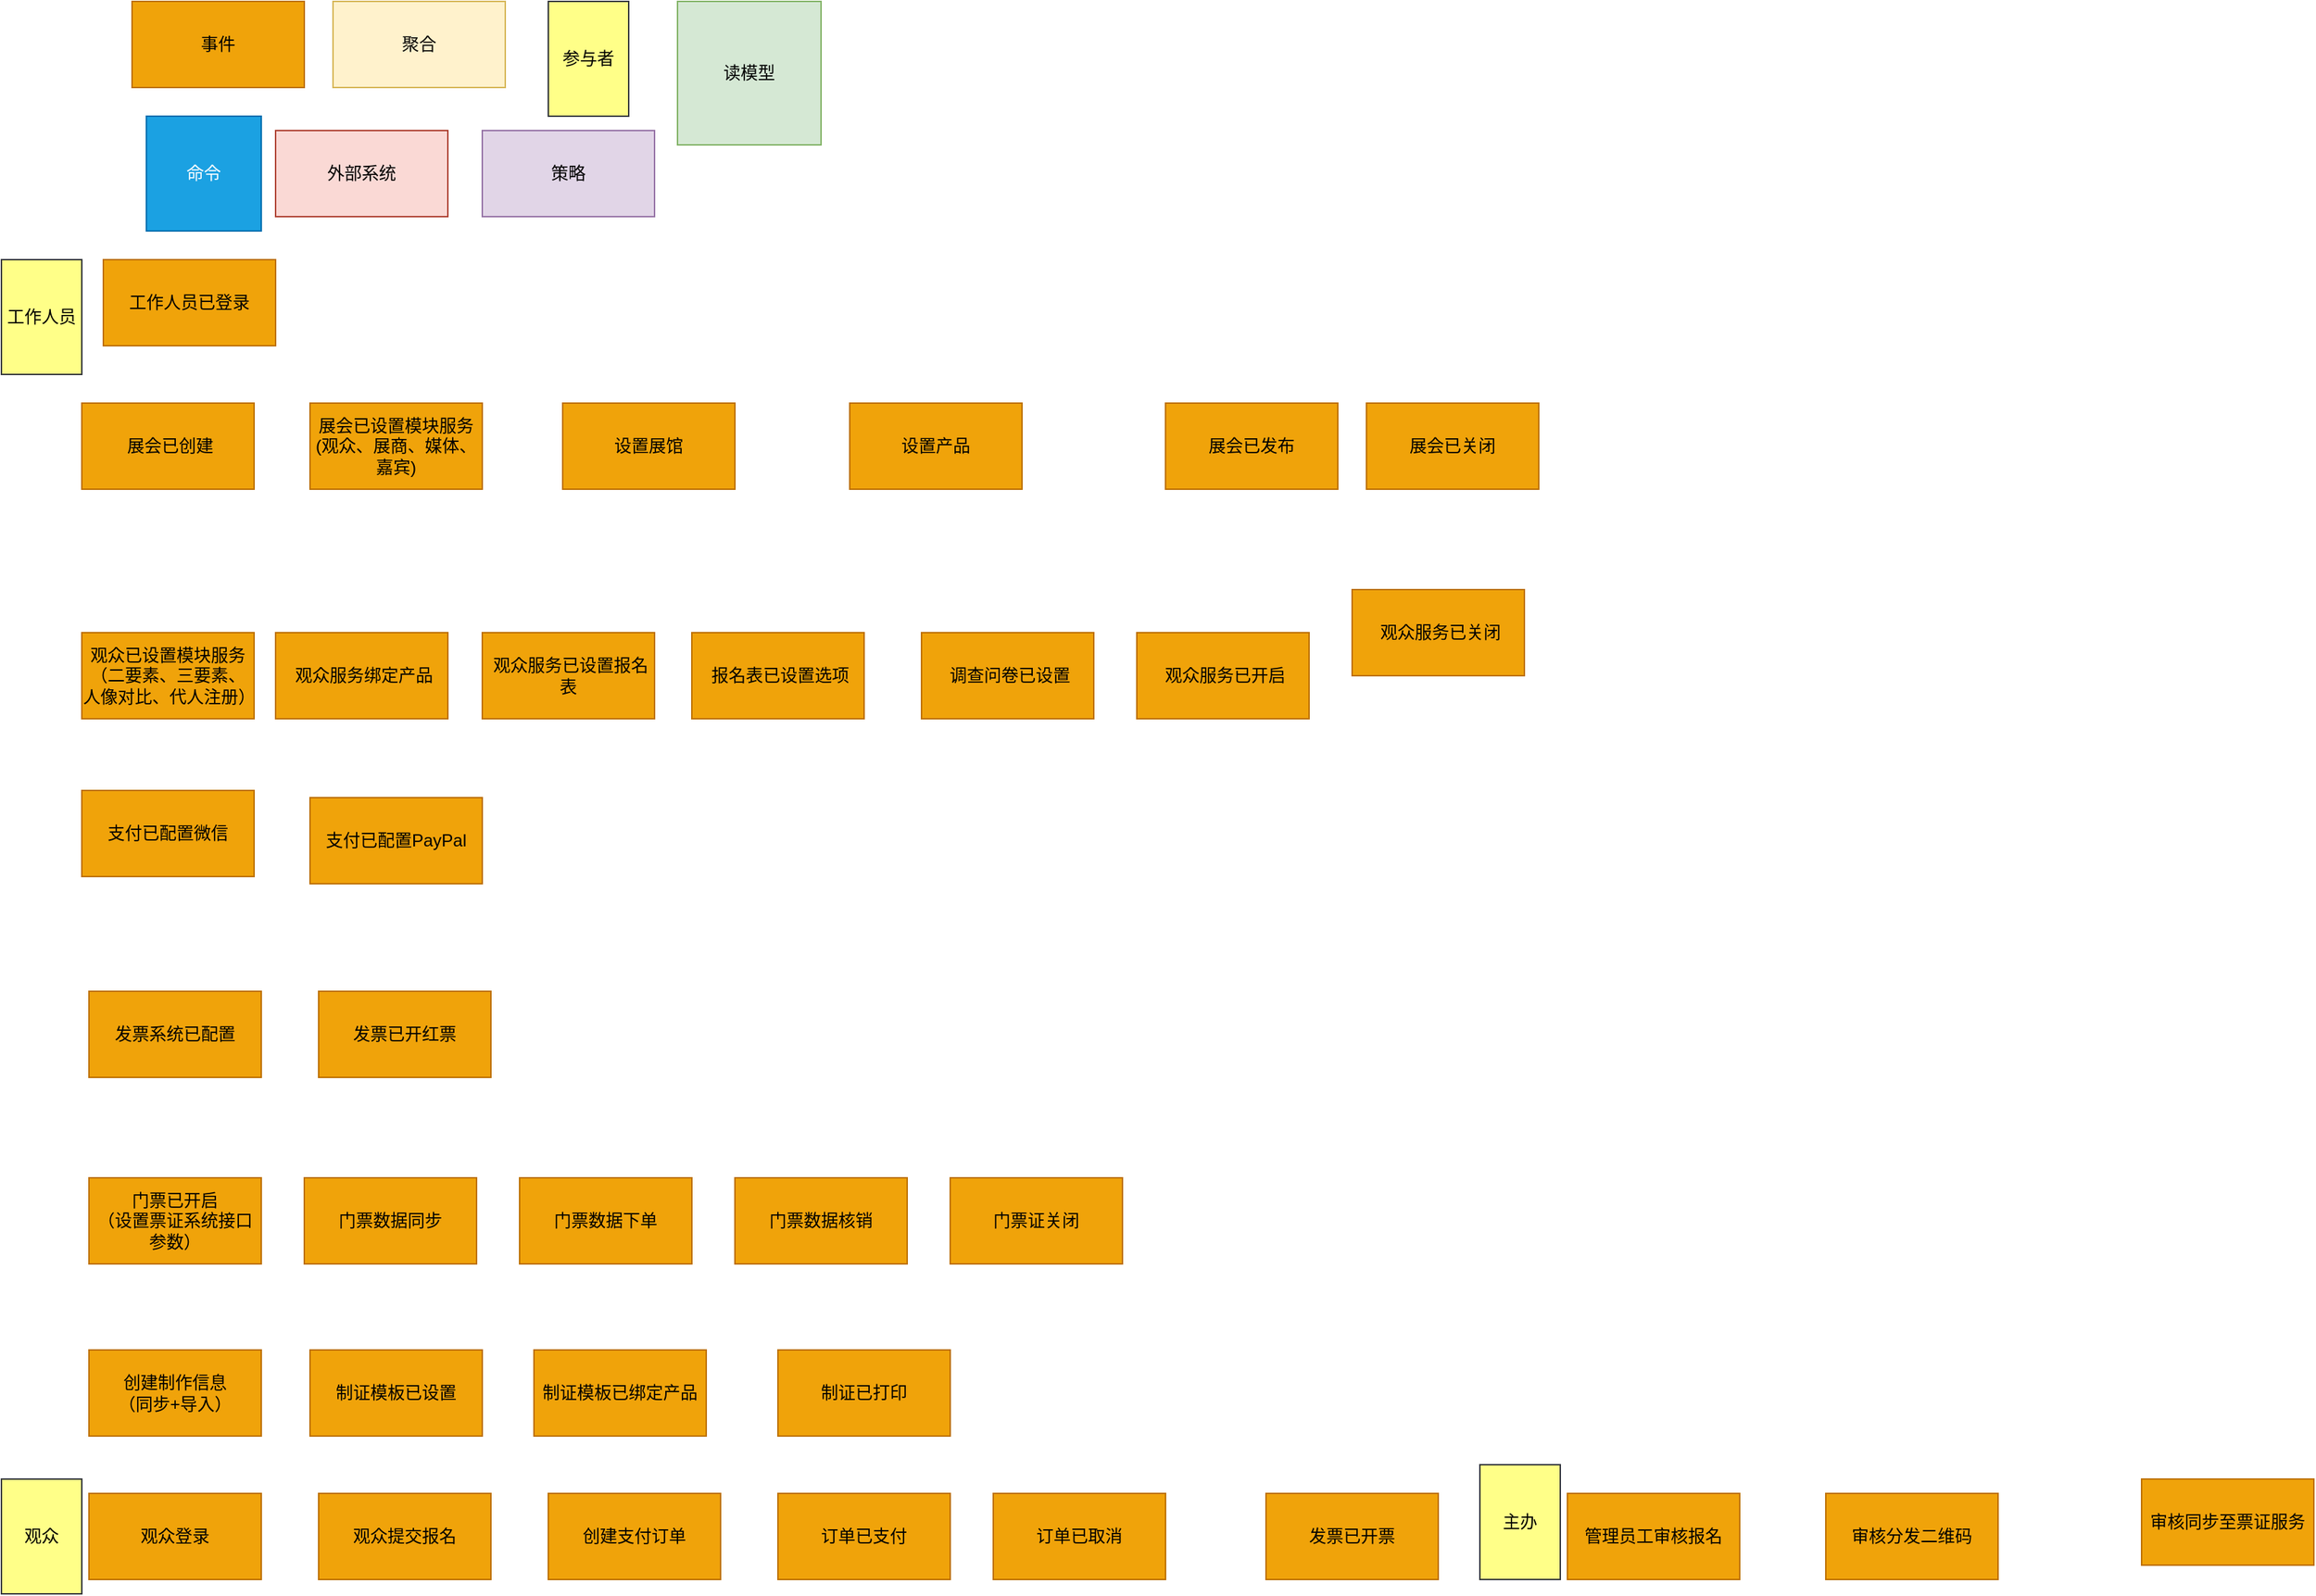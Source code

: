 <mxfile version="25.0.3" pages="3">
  <diagram name="事件" id="Tm8wjcbFjeaA6EBHHuMP">
    <mxGraphModel dx="903" dy="615" grid="1" gridSize="10" guides="1" tooltips="1" connect="1" arrows="1" fold="1" page="1" pageScale="1" pageWidth="827" pageHeight="1169" math="0" shadow="0">
      <root>
        <mxCell id="0" />
        <mxCell id="1" parent="0" />
        <mxCell id="0bBEa5JM60ahN9PU3Rlk-1" value="" style="group;movable=0;resizable=0;rotatable=0;deletable=0;editable=0;locked=1;connectable=0;" parent="1" vertex="1" connectable="0">
          <mxGeometry x="110" y="30" width="480" height="160" as="geometry" />
        </mxCell>
        <mxCell id="0bBEa5JM60ahN9PU3Rlk-2" value="事件" style="rounded=0;whiteSpace=wrap;html=1;fillColor=#f0a30a;strokeColor=#BD7000;fontColor=#000000;" parent="0bBEa5JM60ahN9PU3Rlk-1" vertex="1">
          <mxGeometry width="120" height="60" as="geometry" />
        </mxCell>
        <mxCell id="0bBEa5JM60ahN9PU3Rlk-3" value="聚合" style="rounded=0;whiteSpace=wrap;html=1;fillColor=#fff2cc;strokeColor=#d6b656;" parent="0bBEa5JM60ahN9PU3Rlk-1" vertex="1">
          <mxGeometry x="140" width="120" height="60" as="geometry" />
        </mxCell>
        <mxCell id="0bBEa5JM60ahN9PU3Rlk-4" value="命令" style="rounded=0;whiteSpace=wrap;html=1;fillColor=#1ba1e2;strokeColor=#006EAF;fontColor=#ffffff;" parent="0bBEa5JM60ahN9PU3Rlk-1" vertex="1">
          <mxGeometry x="10" y="80" width="80" height="80" as="geometry" />
        </mxCell>
        <mxCell id="0bBEa5JM60ahN9PU3Rlk-5" value="外部系统" style="rounded=0;whiteSpace=wrap;html=1;fillColor=#fad9d5;strokeColor=#ae4132;" parent="0bBEa5JM60ahN9PU3Rlk-1" vertex="1">
          <mxGeometry x="100" y="90" width="120" height="60" as="geometry" />
        </mxCell>
        <mxCell id="0bBEa5JM60ahN9PU3Rlk-6" value="参与者" style="rounded=0;whiteSpace=wrap;html=1;fillColor=#ffff88;strokeColor=#36393d;" parent="0bBEa5JM60ahN9PU3Rlk-1" vertex="1">
          <mxGeometry x="290" width="56" height="80" as="geometry" />
        </mxCell>
        <mxCell id="0bBEa5JM60ahN9PU3Rlk-7" value="策略" style="rounded=0;whiteSpace=wrap;html=1;fillColor=#e1d5e7;strokeColor=#9673a6;" parent="0bBEa5JM60ahN9PU3Rlk-1" vertex="1">
          <mxGeometry x="244" y="90" width="120" height="60" as="geometry" />
        </mxCell>
        <mxCell id="0bBEa5JM60ahN9PU3Rlk-8" value="读模型" style="rounded=0;whiteSpace=wrap;html=1;fillColor=#d5e8d4;strokeColor=#82b366;" parent="0bBEa5JM60ahN9PU3Rlk-1" vertex="1">
          <mxGeometry x="380" width="100" height="100" as="geometry" />
        </mxCell>
        <mxCell id="0bBEa5JM60ahN9PU3Rlk-9" value="&amp;nbsp;展会已创建" style="rounded=0;whiteSpace=wrap;html=1;fillColor=#f0a30a;strokeColor=#BD7000;fontColor=#000000;" parent="1" vertex="1">
          <mxGeometry x="75" y="310" width="120" height="60" as="geometry" />
        </mxCell>
        <mxCell id="0bBEa5JM60ahN9PU3Rlk-10" value="展会已设置模块服务&lt;div&gt;(观众、展商、媒体、嘉宾)&lt;/div&gt;" style="rounded=0;whiteSpace=wrap;html=1;fillColor=#f0a30a;strokeColor=#BD7000;fontColor=#000000;" parent="1" vertex="1">
          <mxGeometry x="234" y="310" width="120" height="60" as="geometry" />
        </mxCell>
        <mxCell id="0bBEa5JM60ahN9PU3Rlk-11" value="展会已发布" style="rounded=0;whiteSpace=wrap;html=1;fillColor=#f0a30a;strokeColor=#BD7000;fontColor=#000000;" parent="1" vertex="1">
          <mxGeometry x="830" y="310" width="120" height="60" as="geometry" />
        </mxCell>
        <mxCell id="0bBEa5JM60ahN9PU3Rlk-12" value="展会已关闭" style="rounded=0;whiteSpace=wrap;html=1;fillColor=#f0a30a;strokeColor=#BD7000;fontColor=#000000;" parent="1" vertex="1">
          <mxGeometry x="970" y="310" width="120" height="60" as="geometry" />
        </mxCell>
        <mxCell id="0bBEa5JM60ahN9PU3Rlk-13" value="&amp;nbsp;观众服务绑定产品" style="rounded=0;whiteSpace=wrap;html=1;fillColor=#f0a30a;strokeColor=#BD7000;fontColor=#000000;" parent="1" vertex="1">
          <mxGeometry x="210" y="470" width="120" height="60" as="geometry" />
        </mxCell>
        <mxCell id="0bBEa5JM60ahN9PU3Rlk-14" value="&amp;nbsp;观众服务已开启" style="rounded=0;whiteSpace=wrap;html=1;fillColor=#f0a30a;strokeColor=#BD7000;fontColor=#000000;" parent="1" vertex="1">
          <mxGeometry x="810" y="470" width="120" height="60" as="geometry" />
        </mxCell>
        <mxCell id="0bBEa5JM60ahN9PU3Rlk-16" value="&amp;nbsp;观众服务已设置报名表" style="rounded=0;whiteSpace=wrap;html=1;fillColor=#f0a30a;strokeColor=#BD7000;fontColor=#000000;" parent="1" vertex="1">
          <mxGeometry x="354" y="470" width="120" height="60" as="geometry" />
        </mxCell>
        <mxCell id="0bBEa5JM60ahN9PU3Rlk-17" value="&amp;nbsp;报名表已设置选项" style="rounded=0;whiteSpace=wrap;html=1;fillColor=#f0a30a;strokeColor=#BD7000;fontColor=#000000;" parent="1" vertex="1">
          <mxGeometry x="500" y="470" width="120" height="60" as="geometry" />
        </mxCell>
        <mxCell id="0bBEa5JM60ahN9PU3Rlk-18" value="观众提交报名" style="rounded=0;whiteSpace=wrap;html=1;fillColor=#f0a30a;strokeColor=#BD7000;fontColor=#000000;" parent="1" vertex="1">
          <mxGeometry x="240" y="1070" width="120" height="60" as="geometry" />
        </mxCell>
        <mxCell id="0bBEa5JM60ahN9PU3Rlk-19" value="管理员工审核报名" style="rounded=0;whiteSpace=wrap;html=1;fillColor=#f0a30a;strokeColor=#BD7000;fontColor=#000000;" parent="1" vertex="1">
          <mxGeometry x="1110" y="1070" width="120" height="60" as="geometry" />
        </mxCell>
        <mxCell id="0bBEa5JM60ahN9PU3Rlk-20" value="审核分发二维码" style="rounded=0;whiteSpace=wrap;html=1;fillColor=#f0a30a;strokeColor=#BD7000;fontColor=#000000;" parent="1" vertex="1">
          <mxGeometry x="1290" y="1070" width="120" height="60" as="geometry" />
        </mxCell>
        <mxCell id="0bBEa5JM60ahN9PU3Rlk-21" value="审核同步至票证服务" style="rounded=0;whiteSpace=wrap;html=1;fillColor=#f0a30a;strokeColor=#BD7000;fontColor=#000000;" parent="1" vertex="1">
          <mxGeometry x="1510" y="1060" width="120" height="60" as="geometry" />
        </mxCell>
        <mxCell id="0bBEa5JM60ahN9PU3Rlk-22" value="创建支付订单" style="rounded=0;whiteSpace=wrap;html=1;fillColor=#f0a30a;strokeColor=#BD7000;fontColor=#000000;" parent="1" vertex="1">
          <mxGeometry x="400" y="1070" width="120" height="60" as="geometry" />
        </mxCell>
        <mxCell id="0bBEa5JM60ahN9PU3Rlk-23" value="&amp;nbsp;观众服务已关闭" style="rounded=0;whiteSpace=wrap;html=1;fillColor=#f0a30a;strokeColor=#BD7000;fontColor=#000000;" parent="1" vertex="1">
          <mxGeometry x="960" y="440" width="120" height="60" as="geometry" />
        </mxCell>
        <mxCell id="0bBEa5JM60ahN9PU3Rlk-24" value="观众已设置模块服务&lt;div&gt;（二要素、三要素、人像对比、代人注册）&lt;/div&gt;" style="rounded=0;whiteSpace=wrap;html=1;fillColor=#f0a30a;strokeColor=#BD7000;fontColor=#000000;" parent="1" vertex="1">
          <mxGeometry x="75" y="470" width="120" height="60" as="geometry" />
        </mxCell>
        <mxCell id="0bBEa5JM60ahN9PU3Rlk-25" value="门票已开启&lt;div&gt;（设置票证系统接口参数）&lt;/div&gt;" style="rounded=0;whiteSpace=wrap;html=1;fillColor=#f0a30a;strokeColor=#BD7000;fontColor=#000000;" parent="1" vertex="1">
          <mxGeometry x="80" y="850" width="120" height="60" as="geometry" />
        </mxCell>
        <mxCell id="0bBEa5JM60ahN9PU3Rlk-26" value="支付已配置微信" style="rounded=0;whiteSpace=wrap;html=1;fillColor=#f0a30a;strokeColor=#BD7000;fontColor=#000000;" parent="1" vertex="1">
          <mxGeometry x="75" y="580" width="120" height="60" as="geometry" />
        </mxCell>
        <mxCell id="0bBEa5JM60ahN9PU3Rlk-27" value="支付已配置PayPal" style="rounded=0;whiteSpace=wrap;html=1;fillColor=#f0a30a;strokeColor=#BD7000;fontColor=#000000;" parent="1" vertex="1">
          <mxGeometry x="234" y="585" width="120" height="60" as="geometry" />
        </mxCell>
        <mxCell id="0bBEa5JM60ahN9PU3Rlk-28" value="门票数据同步" style="rounded=0;whiteSpace=wrap;html=1;fillColor=#f0a30a;strokeColor=#BD7000;fontColor=#000000;" parent="1" vertex="1">
          <mxGeometry x="230" y="850" width="120" height="60" as="geometry" />
        </mxCell>
        <mxCell id="0bBEa5JM60ahN9PU3Rlk-29" value="门票数据下单" style="rounded=0;whiteSpace=wrap;html=1;fillColor=#f0a30a;strokeColor=#BD7000;fontColor=#000000;" parent="1" vertex="1">
          <mxGeometry x="380" y="850" width="120" height="60" as="geometry" />
        </mxCell>
        <mxCell id="0bBEa5JM60ahN9PU3Rlk-30" value="门票数据核销" style="rounded=0;whiteSpace=wrap;html=1;fillColor=#f0a30a;strokeColor=#BD7000;fontColor=#000000;" parent="1" vertex="1">
          <mxGeometry x="530" y="850" width="120" height="60" as="geometry" />
        </mxCell>
        <mxCell id="0bBEa5JM60ahN9PU3Rlk-31" value="门票证关闭" style="rounded=0;whiteSpace=wrap;html=1;fillColor=#f0a30a;strokeColor=#BD7000;fontColor=#000000;" parent="1" vertex="1">
          <mxGeometry x="680" y="850" width="120" height="60" as="geometry" />
        </mxCell>
        <mxCell id="0bBEa5JM60ahN9PU3Rlk-32" value="订单已支付" style="rounded=0;whiteSpace=wrap;html=1;fillColor=#f0a30a;strokeColor=#BD7000;fontColor=#000000;" parent="1" vertex="1">
          <mxGeometry x="560" y="1070" width="120" height="60" as="geometry" />
        </mxCell>
        <mxCell id="0bBEa5JM60ahN9PU3Rlk-33" value="订单已取消" style="rounded=0;whiteSpace=wrap;html=1;fillColor=#f0a30a;strokeColor=#BD7000;fontColor=#000000;" parent="1" vertex="1">
          <mxGeometry x="710" y="1070" width="120" height="60" as="geometry" />
        </mxCell>
        <mxCell id="0bBEa5JM60ahN9PU3Rlk-35" value="制证模板已设置" style="rounded=0;whiteSpace=wrap;html=1;fillColor=#f0a30a;strokeColor=#BD7000;fontColor=#000000;" parent="1" vertex="1">
          <mxGeometry x="234" y="970" width="120" height="60" as="geometry" />
        </mxCell>
        <mxCell id="0bBEa5JM60ahN9PU3Rlk-36" value="制证模板已绑定产品" style="rounded=0;whiteSpace=wrap;html=1;fillColor=#f0a30a;strokeColor=#BD7000;fontColor=#000000;" parent="1" vertex="1">
          <mxGeometry x="390" y="970" width="120" height="60" as="geometry" />
        </mxCell>
        <mxCell id="0bBEa5JM60ahN9PU3Rlk-37" value="制证已打印" style="rounded=0;whiteSpace=wrap;html=1;fillColor=#f0a30a;strokeColor=#BD7000;fontColor=#000000;" parent="1" vertex="1">
          <mxGeometry x="560" y="970" width="120" height="60" as="geometry" />
        </mxCell>
        <mxCell id="0bBEa5JM60ahN9PU3Rlk-38" value="创建制作信息&lt;div&gt;（同步+导入）&lt;/div&gt;" style="rounded=0;whiteSpace=wrap;html=1;fillColor=#f0a30a;strokeColor=#BD7000;fontColor=#000000;" parent="1" vertex="1">
          <mxGeometry x="80" y="970" width="120" height="60" as="geometry" />
        </mxCell>
        <mxCell id="0bBEa5JM60ahN9PU3Rlk-41" value="发票系统已配置" style="rounded=0;whiteSpace=wrap;html=1;fillColor=#f0a30a;strokeColor=#BD7000;fontColor=#000000;" parent="1" vertex="1">
          <mxGeometry x="80" y="720" width="120" height="60" as="geometry" />
        </mxCell>
        <mxCell id="0bBEa5JM60ahN9PU3Rlk-43" value="发票已开票" style="rounded=0;whiteSpace=wrap;html=1;fillColor=#f0a30a;strokeColor=#BD7000;fontColor=#000000;" parent="1" vertex="1">
          <mxGeometry x="900" y="1070" width="120" height="60" as="geometry" />
        </mxCell>
        <mxCell id="0bBEa5JM60ahN9PU3Rlk-44" value="发票已开红票" style="rounded=0;whiteSpace=wrap;html=1;fillColor=#f0a30a;strokeColor=#BD7000;fontColor=#000000;" parent="1" vertex="1">
          <mxGeometry x="240" y="720" width="120" height="60" as="geometry" />
        </mxCell>
        <mxCell id="0bBEa5JM60ahN9PU3Rlk-45" value="工作人员已登录" style="rounded=0;whiteSpace=wrap;html=1;fillColor=#f0a30a;strokeColor=#BD7000;fontColor=#000000;" parent="1" vertex="1">
          <mxGeometry x="90" y="210" width="120" height="60" as="geometry" />
        </mxCell>
        <mxCell id="yCPvtCTFaC7ZiINegcWP-1" value="观众登录" style="rounded=0;whiteSpace=wrap;html=1;fillColor=#f0a30a;strokeColor=#BD7000;fontColor=#000000;" parent="1" vertex="1">
          <mxGeometry x="80" y="1070" width="120" height="60" as="geometry" />
        </mxCell>
        <mxCell id="yCPvtCTFaC7ZiINegcWP-50" value="工作人员" style="rounded=0;whiteSpace=wrap;html=1;fillColor=#ffff88;strokeColor=#36393d;" parent="1" vertex="1">
          <mxGeometry x="19" y="210" width="56" height="80" as="geometry" />
        </mxCell>
        <mxCell id="yCPvtCTFaC7ZiINegcWP-51" value="观众" style="rounded=0;whiteSpace=wrap;html=1;fillColor=#ffff88;strokeColor=#36393d;" parent="1" vertex="1">
          <mxGeometry x="19" y="1060" width="56" height="80" as="geometry" />
        </mxCell>
        <mxCell id="yCPvtCTFaC7ZiINegcWP-52" value="主办" style="rounded=0;whiteSpace=wrap;html=1;fillColor=#ffff88;strokeColor=#36393d;" parent="1" vertex="1">
          <mxGeometry x="1049" y="1050" width="56" height="80" as="geometry" />
        </mxCell>
        <mxCell id="dxp3uJFzJEeHIixXzWs1-5" value="&amp;nbsp;调查问卷已设置" style="rounded=0;whiteSpace=wrap;html=1;fillColor=#f0a30a;strokeColor=#BD7000;fontColor=#000000;" vertex="1" parent="1">
          <mxGeometry x="660" y="470" width="120" height="60" as="geometry" />
        </mxCell>
        <mxCell id="bEazYFT2A6y89dhy7yNs-1" value="设置展馆" style="rounded=0;whiteSpace=wrap;html=1;fillColor=#f0a30a;strokeColor=#BD7000;fontColor=#000000;" vertex="1" parent="1">
          <mxGeometry x="410" y="310" width="120" height="60" as="geometry" />
        </mxCell>
        <mxCell id="Z7qmJMqIIkgUMqiTlNIL-1" value="设置产品" style="rounded=0;whiteSpace=wrap;html=1;fillColor=#f0a30a;strokeColor=#BD7000;fontColor=#000000;" vertex="1" parent="1">
          <mxGeometry x="610" y="310" width="120" height="60" as="geometry" />
        </mxCell>
      </root>
    </mxGraphModel>
  </diagram>
  <diagram id="mOMKRaSUTow3cfw62VtZ" name="上下文">
    <mxGraphModel dx="903" dy="615" grid="1" gridSize="10" guides="1" tooltips="1" connect="1" arrows="1" fold="1" page="1" pageScale="1" pageWidth="827" pageHeight="1169" math="0" shadow="0">
      <root>
        <mxCell id="0" />
        <mxCell id="1" parent="0" />
        <mxCell id="EqSKpXOvU9lYXuKBLG75-1" value="" style="group;movable=0;resizable=0;rotatable=0;deletable=0;editable=0;locked=1;connectable=0;" vertex="1" connectable="0" parent="1">
          <mxGeometry x="110" y="30" width="480" height="160" as="geometry" />
        </mxCell>
        <mxCell id="EqSKpXOvU9lYXuKBLG75-41" value="" style="ellipse;whiteSpace=wrap;html=1;" vertex="1" parent="1">
          <mxGeometry x="66" y="99" width="380" height="280" as="geometry" />
        </mxCell>
        <mxCell id="EqSKpXOvU9lYXuKBLG75-42" value="工作人员上下文" style="text;html=1;align=center;verticalAlign=middle;whiteSpace=wrap;rounded=0;fontStyle=1" vertex="1" parent="1">
          <mxGeometry x="211" y="128" width="90" height="30" as="geometry" />
        </mxCell>
        <mxCell id="EqSKpXOvU9lYXuKBLG75-43" value="" style="ellipse;whiteSpace=wrap;html=1;" vertex="1" parent="1">
          <mxGeometry x="486" y="60" width="380" height="340" as="geometry" />
        </mxCell>
        <mxCell id="EqSKpXOvU9lYXuKBLG75-44" value="展会上下文" style="text;html=1;align=center;verticalAlign=middle;whiteSpace=wrap;rounded=0;fontStyle=1" vertex="1" parent="1">
          <mxGeometry x="626" y="99" width="90" height="30" as="geometry" />
        </mxCell>
        <mxCell id="EqSKpXOvU9lYXuKBLG75-45" value="&amp;nbsp;展会已创建" style="rounded=0;whiteSpace=wrap;html=1;fillColor=#f0a30a;strokeColor=#BD7000;fontColor=#000000;" vertex="1" parent="1">
          <mxGeometry x="546" y="140" width="120" height="60" as="geometry" />
        </mxCell>
        <mxCell id="EqSKpXOvU9lYXuKBLG75-46" value="展会已设置模块服务&lt;div&gt;(观众、展商、媒体、嘉宾)&lt;/div&gt;" style="rounded=0;whiteSpace=wrap;html=1;fillColor=#f0a30a;strokeColor=#BD7000;fontColor=#000000;" vertex="1" parent="1">
          <mxGeometry x="686" y="140" width="120" height="60" as="geometry" />
        </mxCell>
        <mxCell id="EqSKpXOvU9lYXuKBLG75-47" value="展会已发布" style="rounded=0;whiteSpace=wrap;html=1;fillColor=#f0a30a;strokeColor=#BD7000;fontColor=#000000;" vertex="1" parent="1">
          <mxGeometry x="560" y="290" width="120" height="60" as="geometry" />
        </mxCell>
        <mxCell id="EqSKpXOvU9lYXuKBLG75-48" value="展会已关闭" style="rounded=0;whiteSpace=wrap;html=1;fillColor=#f0a30a;strokeColor=#BD7000;fontColor=#000000;" vertex="1" parent="1">
          <mxGeometry x="686" y="290" width="120" height="60" as="geometry" />
        </mxCell>
        <mxCell id="EqSKpXOvU9lYXuKBLG75-49" value="" style="ellipse;whiteSpace=wrap;html=1;" vertex="1" parent="1">
          <mxGeometry x="981" width="469" height="350" as="geometry" />
        </mxCell>
        <mxCell id="EqSKpXOvU9lYXuKBLG75-50" value="观众管理下文" style="text;html=1;align=center;verticalAlign=middle;whiteSpace=wrap;rounded=0;fontStyle=1" vertex="1" parent="1">
          <mxGeometry x="1126" y="50" width="90" height="30" as="geometry" />
        </mxCell>
        <mxCell id="EqSKpXOvU9lYXuKBLG75-52" value="" style="ellipse;whiteSpace=wrap;html=1;" vertex="1" parent="1">
          <mxGeometry x="906" y="390" width="560" height="470" as="geometry" />
        </mxCell>
        <mxCell id="EqSKpXOvU9lYXuKBLG75-53" value="观众报名下文" style="text;html=1;align=center;verticalAlign=middle;whiteSpace=wrap;rounded=0;fontStyle=1" vertex="1" parent="1">
          <mxGeometry x="1136" y="420" width="90" height="30" as="geometry" />
        </mxCell>
        <mxCell id="EqSKpXOvU9lYXuKBLG75-54" value="&amp;nbsp;观众服务绑定产品" style="rounded=0;whiteSpace=wrap;html=1;fillColor=#f0a30a;strokeColor=#BD7000;fontColor=#000000;" vertex="1" parent="1">
          <mxGeometry x="1181" y="90" width="120" height="60" as="geometry" />
        </mxCell>
        <mxCell id="EqSKpXOvU9lYXuKBLG75-55" value="&amp;nbsp;观众服务已开启" style="rounded=0;whiteSpace=wrap;html=1;fillColor=#f0a30a;strokeColor=#BD7000;fontColor=#000000;" vertex="1" parent="1">
          <mxGeometry x="1036" y="230" width="120" height="60" as="geometry" />
        </mxCell>
        <mxCell id="EqSKpXOvU9lYXuKBLG75-56" value="&amp;nbsp;观众服务已设置报名表" style="rounded=0;whiteSpace=wrap;html=1;fillColor=#f0a30a;strokeColor=#BD7000;fontColor=#000000;" vertex="1" parent="1">
          <mxGeometry x="1310" y="90" width="120" height="60" as="geometry" />
        </mxCell>
        <mxCell id="EqSKpXOvU9lYXuKBLG75-57" value="&amp;nbsp;报名表已设置选项" style="rounded=0;whiteSpace=wrap;html=1;fillColor=#f0a30a;strokeColor=#BD7000;fontColor=#000000;" vertex="1" parent="1">
          <mxGeometry x="1056" y="160" width="120" height="60" as="geometry" />
        </mxCell>
        <mxCell id="EqSKpXOvU9lYXuKBLG75-58" value="&amp;nbsp;观众服务已关闭" style="rounded=0;whiteSpace=wrap;html=1;fillColor=#f0a30a;strokeColor=#BD7000;fontColor=#000000;" vertex="1" parent="1">
          <mxGeometry x="1176" y="230" width="120" height="60" as="geometry" />
        </mxCell>
        <mxCell id="EqSKpXOvU9lYXuKBLG75-59" value="观众已设置模块服务&lt;div&gt;（二要素、三要素、人像对比、代人注册）&lt;/div&gt;" style="rounded=0;whiteSpace=wrap;html=1;fillColor=#f0a30a;strokeColor=#BD7000;fontColor=#000000;" vertex="1" parent="1">
          <mxGeometry x="1036" y="90" width="120" height="60" as="geometry" />
        </mxCell>
        <mxCell id="EqSKpXOvU9lYXuKBLG75-60" value="观众提交报名" style="rounded=0;whiteSpace=wrap;html=1;fillColor=#f0a30a;strokeColor=#BD7000;fontColor=#000000;" vertex="1" parent="1">
          <mxGeometry x="1126" y="490" width="120" height="60" as="geometry" />
        </mxCell>
        <mxCell id="EqSKpXOvU9lYXuKBLG75-61" value="管理员工审核报名" style="rounded=0;whiteSpace=wrap;html=1;fillColor=#f0a30a;strokeColor=#BD7000;fontColor=#000000;" vertex="1" parent="1">
          <mxGeometry x="956" y="690" width="120" height="60" as="geometry" />
        </mxCell>
        <mxCell id="EqSKpXOvU9lYXuKBLG75-62" value="审核分发二维码" style="rounded=0;whiteSpace=wrap;html=1;fillColor=#f0a30a;strokeColor=#BD7000;fontColor=#000000;" vertex="1" parent="1">
          <mxGeometry x="1121" y="690" width="120" height="60" as="geometry" />
        </mxCell>
        <mxCell id="EqSKpXOvU9lYXuKBLG75-63" value="审核同步至票证服务" style="rounded=0;whiteSpace=wrap;html=1;fillColor=#f0a30a;strokeColor=#BD7000;fontColor=#000000;" vertex="1" parent="1">
          <mxGeometry x="1291" y="690" width="120" height="60" as="geometry" />
        </mxCell>
        <mxCell id="EqSKpXOvU9lYXuKBLG75-64" value="创建支付订单" style="rounded=0;whiteSpace=wrap;html=1;fillColor=#f0a30a;strokeColor=#BD7000;fontColor=#000000;" vertex="1" parent="1">
          <mxGeometry x="1286" y="490" width="120" height="60" as="geometry" />
        </mxCell>
        <mxCell id="EqSKpXOvU9lYXuKBLG75-65" value="订单已支付" style="rounded=0;whiteSpace=wrap;html=1;fillColor=#f0a30a;strokeColor=#BD7000;fontColor=#000000;" vertex="1" parent="1">
          <mxGeometry x="951" y="590" width="120" height="60" as="geometry" />
        </mxCell>
        <mxCell id="EqSKpXOvU9lYXuKBLG75-66" value="订单已取消" style="rounded=0;whiteSpace=wrap;html=1;fillColor=#f0a30a;strokeColor=#BD7000;fontColor=#000000;" vertex="1" parent="1">
          <mxGeometry x="1121" y="590" width="120" height="60" as="geometry" />
        </mxCell>
        <mxCell id="EqSKpXOvU9lYXuKBLG75-67" value="发票已开票" style="rounded=0;whiteSpace=wrap;html=1;fillColor=#f0a30a;strokeColor=#BD7000;fontColor=#000000;" vertex="1" parent="1">
          <mxGeometry x="1291" y="590" width="120" height="60" as="geometry" />
        </mxCell>
        <mxCell id="EqSKpXOvU9lYXuKBLG75-68" value="观众登录" style="rounded=0;whiteSpace=wrap;html=1;fillColor=#f0a30a;strokeColor=#BD7000;fontColor=#000000;" vertex="1" parent="1">
          <mxGeometry x="966" y="490" width="120" height="60" as="geometry" />
        </mxCell>
        <mxCell id="EqSKpXOvU9lYXuKBLG75-69" value="工作人员已登录" style="rounded=0;whiteSpace=wrap;html=1;fillColor=#f0a30a;strokeColor=#BD7000;fontColor=#000000;" vertex="1" parent="1">
          <mxGeometry x="136" y="190" width="120" height="60" as="geometry" />
        </mxCell>
        <mxCell id="EqSKpXOvU9lYXuKBLG75-70" value="" style="ellipse;whiteSpace=wrap;html=1;" vertex="1" parent="1">
          <mxGeometry x="120" y="485" width="380" height="280" as="geometry" />
        </mxCell>
        <mxCell id="EqSKpXOvU9lYXuKBLG75-71" value="支付上下文" style="text;html=1;align=center;verticalAlign=middle;whiteSpace=wrap;rounded=0;fontStyle=1" vertex="1" parent="1">
          <mxGeometry x="250" y="520" width="90" height="30" as="geometry" />
        </mxCell>
        <mxCell id="EqSKpXOvU9lYXuKBLG75-72" value="" style="ellipse;whiteSpace=wrap;html=1;" vertex="1" parent="1">
          <mxGeometry x="226" y="830" width="380" height="280" as="geometry" />
        </mxCell>
        <mxCell id="EqSKpXOvU9lYXuKBLG75-73" value="发票上下文" style="text;html=1;align=center;verticalAlign=middle;whiteSpace=wrap;rounded=0;fontStyle=1" vertex="1" parent="1">
          <mxGeometry x="356" y="865" width="90" height="30" as="geometry" />
        </mxCell>
        <mxCell id="EqSKpXOvU9lYXuKBLG75-74" value="" style="ellipse;whiteSpace=wrap;html=1;" vertex="1" parent="1">
          <mxGeometry x="706" y="865" width="380" height="335" as="geometry" />
        </mxCell>
        <mxCell id="EqSKpXOvU9lYXuKBLG75-75" value="门票上下文" style="text;html=1;align=center;verticalAlign=middle;whiteSpace=wrap;rounded=0;fontStyle=1" vertex="1" parent="1">
          <mxGeometry x="836" y="900" width="90" height="30" as="geometry" />
        </mxCell>
        <mxCell id="EqSKpXOvU9lYXuKBLG75-76" value="" style="ellipse;whiteSpace=wrap;html=1;" vertex="1" parent="1">
          <mxGeometry x="1216" y="930" width="380" height="280" as="geometry" />
        </mxCell>
        <mxCell id="EqSKpXOvU9lYXuKBLG75-77" value="证件上下文" style="text;html=1;align=center;verticalAlign=middle;whiteSpace=wrap;rounded=0;fontStyle=1" vertex="1" parent="1">
          <mxGeometry x="1346" y="965" width="90" height="30" as="geometry" />
        </mxCell>
        <mxCell id="EqSKpXOvU9lYXuKBLG75-78" value="支付已配置微信" style="rounded=0;whiteSpace=wrap;html=1;fillColor=#f0a30a;strokeColor=#BD7000;fontColor=#000000;" vertex="1" parent="1">
          <mxGeometry x="167" y="592.5" width="120" height="60" as="geometry" />
        </mxCell>
        <mxCell id="EqSKpXOvU9lYXuKBLG75-79" value="支付已配置PayPal" style="rounded=0;whiteSpace=wrap;html=1;fillColor=#f0a30a;strokeColor=#BD7000;fontColor=#000000;" vertex="1" parent="1">
          <mxGeometry x="326" y="597.5" width="120" height="60" as="geometry" />
        </mxCell>
        <mxCell id="EqSKpXOvU9lYXuKBLG75-80" value="支付已配置微信" style="rounded=0;whiteSpace=wrap;html=1;fillColor=#f0a30a;strokeColor=#BD7000;fontColor=#000000;" vertex="1" parent="1">
          <mxGeometry x="267" y="930" width="120" height="60" as="geometry" />
        </mxCell>
        <mxCell id="EqSKpXOvU9lYXuKBLG75-81" value="支付已配置PayPal" style="rounded=0;whiteSpace=wrap;html=1;fillColor=#f0a30a;strokeColor=#BD7000;fontColor=#000000;" vertex="1" parent="1">
          <mxGeometry x="426" y="935" width="120" height="60" as="geometry" />
        </mxCell>
        <mxCell id="EqSKpXOvU9lYXuKBLG75-82" value="门票已开启&lt;div&gt;（设置票证系统接口参数）&lt;/div&gt;" style="rounded=0;whiteSpace=wrap;html=1;fillColor=#f0a30a;strokeColor=#BD7000;fontColor=#000000;" vertex="1" parent="1">
          <mxGeometry x="746" y="950" width="120" height="60" as="geometry" />
        </mxCell>
        <mxCell id="EqSKpXOvU9lYXuKBLG75-83" value="门票数据同步" style="rounded=0;whiteSpace=wrap;html=1;fillColor=#f0a30a;strokeColor=#BD7000;fontColor=#000000;" vertex="1" parent="1">
          <mxGeometry x="886" y="950" width="120" height="60" as="geometry" />
        </mxCell>
        <mxCell id="EqSKpXOvU9lYXuKBLG75-84" value="门票数据下单" style="rounded=0;whiteSpace=wrap;html=1;fillColor=#f0a30a;strokeColor=#BD7000;fontColor=#000000;" vertex="1" parent="1">
          <mxGeometry x="756" y="1030" width="120" height="60" as="geometry" />
        </mxCell>
        <mxCell id="EqSKpXOvU9lYXuKBLG75-85" value="门票数据核销" style="rounded=0;whiteSpace=wrap;html=1;fillColor=#f0a30a;strokeColor=#BD7000;fontColor=#000000;" vertex="1" parent="1">
          <mxGeometry x="896" y="1030" width="120" height="60" as="geometry" />
        </mxCell>
        <mxCell id="EqSKpXOvU9lYXuKBLG75-86" value="门票证关闭" style="rounded=0;whiteSpace=wrap;html=1;fillColor=#f0a30a;strokeColor=#BD7000;fontColor=#000000;" vertex="1" parent="1">
          <mxGeometry x="846" y="1120" width="120" height="60" as="geometry" />
        </mxCell>
        <mxCell id="EqSKpXOvU9lYXuKBLG75-87" value="制证模板已设置" style="rounded=0;whiteSpace=wrap;html=1;fillColor=#f0a30a;strokeColor=#BD7000;fontColor=#000000;" vertex="1" parent="1">
          <mxGeometry x="1410" y="1002.5" width="120" height="60" as="geometry" />
        </mxCell>
        <mxCell id="EqSKpXOvU9lYXuKBLG75-88" value="制证模板已绑定产品" style="rounded=0;whiteSpace=wrap;html=1;fillColor=#f0a30a;strokeColor=#BD7000;fontColor=#000000;" vertex="1" parent="1">
          <mxGeometry x="1276" y="1080" width="120" height="60" as="geometry" />
        </mxCell>
        <mxCell id="EqSKpXOvU9lYXuKBLG75-89" value="制证已打印" style="rounded=0;whiteSpace=wrap;html=1;fillColor=#f0a30a;strokeColor=#BD7000;fontColor=#000000;" vertex="1" parent="1">
          <mxGeometry x="1436" y="1080" width="120" height="60" as="geometry" />
        </mxCell>
        <mxCell id="EqSKpXOvU9lYXuKBLG75-90" value="创建制作信息&lt;div&gt;（同步+导入）&lt;/div&gt;" style="rounded=0;whiteSpace=wrap;html=1;fillColor=#f0a30a;strokeColor=#BD7000;fontColor=#000000;" vertex="1" parent="1">
          <mxGeometry x="1256" y="1002.5" width="120" height="60" as="geometry" />
        </mxCell>
        <mxCell id="DyvTqK3FXxT3vRvoQo8D-1" value="&amp;nbsp;调查问卷已设置" style="rounded=0;whiteSpace=wrap;html=1;fillColor=#f0a30a;strokeColor=#BD7000;fontColor=#000000;" vertex="1" parent="1">
          <mxGeometry x="1200" y="160" width="120" height="60" as="geometry" />
        </mxCell>
        <mxCell id="Q3SyxaaOqJX-vCvPaYn8-1" value="设置展馆" style="rounded=0;whiteSpace=wrap;html=1;fillColor=#f0a30a;strokeColor=#BD7000;fontColor=#000000;" vertex="1" parent="1">
          <mxGeometry x="560" y="220" width="120" height="60" as="geometry" />
        </mxCell>
        <mxCell id="Q3SyxaaOqJX-vCvPaYn8-2" value="设置产品" style="rounded=0;whiteSpace=wrap;html=1;fillColor=#f0a30a;strokeColor=#BD7000;fontColor=#000000;" vertex="1" parent="1">
          <mxGeometry x="690" y="220" width="120" height="60" as="geometry" />
        </mxCell>
      </root>
    </mxGraphModel>
  </diagram>
  <diagram id="Q6kzoPTu2Xn-h64HlVNq" name="领域模型">
    <mxGraphModel dx="1003" dy="683" grid="1" gridSize="10" guides="1" tooltips="1" connect="1" arrows="1" fold="1" page="1" pageScale="1" pageWidth="827" pageHeight="1169" math="0" shadow="0">
      <root>
        <mxCell id="0" />
        <mxCell id="1" parent="0" />
        <mxCell id="C-nVrf0MM0xA3hMBVH0z-1" value="" style="group;movable=0;resizable=0;rotatable=0;deletable=0;editable=0;locked=1;connectable=0;" vertex="1" connectable="0" parent="1">
          <mxGeometry x="110" y="30" width="480" height="160" as="geometry" />
        </mxCell>
        <mxCell id="C-nVrf0MM0xA3hMBVH0z-51" value="" style="group" vertex="1" connectable="0" parent="1">
          <mxGeometry x="40" y="155" width="500" height="410" as="geometry" />
        </mxCell>
        <mxCell id="C-nVrf0MM0xA3hMBVH0z-52" value="" style="ellipse;whiteSpace=wrap;html=1;" vertex="1" parent="C-nVrf0MM0xA3hMBVH0z-51">
          <mxGeometry width="500" height="410" as="geometry" />
        </mxCell>
        <mxCell id="C-nVrf0MM0xA3hMBVH0z-53" value="报名表聚合" style="text;html=1;align=center;verticalAlign=middle;whiteSpace=wrap;rounded=0;" vertex="1" parent="C-nVrf0MM0xA3hMBVH0z-51">
          <mxGeometry x="190" y="10" width="120" height="30" as="geometry" />
        </mxCell>
        <mxCell id="C-nVrf0MM0xA3hMBVH0z-54" value="报名表" style="rounded=1;whiteSpace=wrap;html=1;fillColor=#dae8fc;strokeColor=#6c8ebf;" vertex="1" parent="C-nVrf0MM0xA3hMBVH0z-51">
          <mxGeometry x="106" y="50" width="120" height="60" as="geometry" />
        </mxCell>
        <mxCell id="C-nVrf0MM0xA3hMBVH0z-55" value="报名记录" style="rounded=1;whiteSpace=wrap;html=1;fillColor=#d5e8d4;strokeColor=#82b366;" vertex="1" parent="C-nVrf0MM0xA3hMBVH0z-51">
          <mxGeometry x="106" y="140" width="120" height="60" as="geometry" />
        </mxCell>
        <mxCell id="C-nVrf0MM0xA3hMBVH0z-56" value="选项" style="rounded=1;whiteSpace=wrap;html=1;fillColor=#fff2cc;strokeColor=#d6b656;" vertex="1" parent="C-nVrf0MM0xA3hMBVH0z-51">
          <mxGeometry x="266" y="140" width="120" height="60" as="geometry" />
        </mxCell>
        <mxCell id="C-nVrf0MM0xA3hMBVH0z-57" value="配置" style="rounded=1;whiteSpace=wrap;html=1;fillColor=#fff2cc;strokeColor=#d6b656;" vertex="1" parent="C-nVrf0MM0xA3hMBVH0z-51">
          <mxGeometry x="266" y="50" width="120" height="60" as="geometry" />
        </mxCell>
        <mxCell id="oTh-ReLSs48i4dlh5R9d-1" value="产品" style="rounded=1;whiteSpace=wrap;html=1;fillColor=#d5e8d4;strokeColor=#82b366;" vertex="1" parent="C-nVrf0MM0xA3hMBVH0z-51">
          <mxGeometry x="106" y="245" width="120" height="60" as="geometry" />
        </mxCell>
        <mxCell id="oTh-ReLSs48i4dlh5R9d-2" value="问卷" style="rounded=1;whiteSpace=wrap;html=1;fillColor=#d5e8d4;strokeColor=#82b366;" vertex="1" parent="C-nVrf0MM0xA3hMBVH0z-51">
          <mxGeometry x="266" y="245" width="120" height="60" as="geometry" />
        </mxCell>
        <mxCell id="C-nVrf0MM0xA3hMBVH0z-58" value="值对象" style="rounded=1;whiteSpace=wrap;html=1;fillColor=#fff2cc;strokeColor=#d6b656;" vertex="1" parent="1">
          <mxGeometry x="440" y="60" width="120" height="60" as="geometry" />
        </mxCell>
        <mxCell id="C-nVrf0MM0xA3hMBVH0z-59" value="聚合根" style="rounded=1;whiteSpace=wrap;html=1;fillColor=#dae8fc;strokeColor=#6c8ebf;" vertex="1" parent="1">
          <mxGeometry x="80" y="60" width="120" height="60" as="geometry" />
        </mxCell>
        <mxCell id="C-nVrf0MM0xA3hMBVH0z-60" value="实体" style="rounded=1;whiteSpace=wrap;html=1;fillColor=#d5e8d4;strokeColor=#82b366;" vertex="1" parent="1">
          <mxGeometry x="250" y="60" width="120" height="60" as="geometry" />
        </mxCell>
        <mxCell id="C-nVrf0MM0xA3hMBVH0z-61" value="" style="ellipse;whiteSpace=wrap;html=1;" vertex="1" parent="1">
          <mxGeometry x="615" y="155" width="500" height="410" as="geometry" />
        </mxCell>
        <mxCell id="C-nVrf0MM0xA3hMBVH0z-62" value="展会聚合" style="text;html=1;align=center;verticalAlign=middle;whiteSpace=wrap;rounded=0;" vertex="1" parent="1">
          <mxGeometry x="835" y="175" width="60" height="30" as="geometry" />
        </mxCell>
        <mxCell id="C-nVrf0MM0xA3hMBVH0z-63" value="展会" style="rounded=1;whiteSpace=wrap;html=1;fillColor=#dae8fc;strokeColor=#6c8ebf;" vertex="1" parent="1">
          <mxGeometry x="710" y="225" width="120" height="60" as="geometry" />
        </mxCell>
        <mxCell id="C-nVrf0MM0xA3hMBVH0z-64" value="展会模块" style="rounded=1;whiteSpace=wrap;html=1;fillColor=#fff2cc;strokeColor=#d6b656;" vertex="1" parent="1">
          <mxGeometry x="890" y="220" width="120" height="60" as="geometry" />
        </mxCell>
        <mxCell id="C-nVrf0MM0xA3hMBVH0z-65" value="展馆" style="rounded=1;whiteSpace=wrap;html=1;fillColor=#fff2cc;strokeColor=#d6b656;" vertex="1" parent="1">
          <mxGeometry x="710" y="315" width="120" height="60" as="geometry" />
        </mxCell>
        <mxCell id="C-nVrf0MM0xA3hMBVH0z-66" value="产品" style="rounded=1;whiteSpace=wrap;html=1;fillColor=#d5e8d4;strokeColor=#82b366;" vertex="1" parent="1">
          <mxGeometry x="890" y="315" width="120" height="60" as="geometry" />
        </mxCell>
        <mxCell id="C-nVrf0MM0xA3hMBVH0z-67" value="" style="ellipse;whiteSpace=wrap;html=1;" vertex="1" parent="1">
          <mxGeometry x="40" y="585" width="500" height="410" as="geometry" />
        </mxCell>
        <mxCell id="C-nVrf0MM0xA3hMBVH0z-68" value="支付聚合" style="text;html=1;align=center;verticalAlign=middle;whiteSpace=wrap;rounded=0;" vertex="1" parent="1">
          <mxGeometry x="261" y="595" width="60" height="30" as="geometry" />
        </mxCell>
        <mxCell id="C-nVrf0MM0xA3hMBVH0z-69" value="支付单" style="rounded=1;whiteSpace=wrap;html=1;fillColor=#dae8fc;strokeColor=#6c8ebf;" vertex="1" parent="1">
          <mxGeometry x="150" y="638" width="120" height="60" as="geometry" />
        </mxCell>
        <mxCell id="C-nVrf0MM0xA3hMBVH0z-70" value="配置" style="rounded=1;whiteSpace=wrap;html=1;fillColor=#fff2cc;strokeColor=#d6b656;" vertex="1" parent="1">
          <mxGeometry x="310" y="638" width="120" height="60" as="geometry" />
        </mxCell>
        <mxCell id="C-nVrf0MM0xA3hMBVH0z-71" value="" style="ellipse;whiteSpace=wrap;html=1;" vertex="1" parent="1">
          <mxGeometry x="620" y="595" width="500" height="410" as="geometry" />
        </mxCell>
        <mxCell id="C-nVrf0MM0xA3hMBVH0z-72" value="发票聚合" style="text;html=1;align=center;verticalAlign=middle;whiteSpace=wrap;rounded=0;" vertex="1" parent="1">
          <mxGeometry x="840" y="608" width="60" height="30" as="geometry" />
        </mxCell>
        <mxCell id="C-nVrf0MM0xA3hMBVH0z-73" value="发票" style="rounded=1;whiteSpace=wrap;html=1;fillColor=#dae8fc;strokeColor=#6c8ebf;" vertex="1" parent="1">
          <mxGeometry x="710" y="645" width="120" height="60" as="geometry" />
        </mxCell>
        <mxCell id="C-nVrf0MM0xA3hMBVH0z-74" value="红票" style="rounded=1;whiteSpace=wrap;html=1;fillColor=#fff2cc;strokeColor=#d6b656;" vertex="1" parent="1">
          <mxGeometry x="710" y="735" width="120" height="60" as="geometry" />
        </mxCell>
        <mxCell id="C-nVrf0MM0xA3hMBVH0z-75" value="" style="ellipse;whiteSpace=wrap;html=1;" vertex="1" parent="1">
          <mxGeometry x="1165" y="155" width="500" height="410" as="geometry" />
        </mxCell>
        <mxCell id="C-nVrf0MM0xA3hMBVH0z-76" value="证件聚合" style="text;html=1;align=center;verticalAlign=middle;whiteSpace=wrap;rounded=0;" vertex="1" parent="1">
          <mxGeometry x="1385" y="175" width="60" height="30" as="geometry" />
        </mxCell>
        <mxCell id="C-nVrf0MM0xA3hMBVH0z-77" value="证件" style="rounded=1;whiteSpace=wrap;html=1;fillColor=#dae8fc;strokeColor=#6c8ebf;" vertex="1" parent="1">
          <mxGeometry x="1270" y="215" width="120" height="60" as="geometry" />
        </mxCell>
        <mxCell id="C-nVrf0MM0xA3hMBVH0z-78" value="模板" style="rounded=1;whiteSpace=wrap;html=1;fillColor=#fff2cc;strokeColor=#d6b656;" vertex="1" parent="1">
          <mxGeometry x="1450" y="205" width="120" height="60" as="geometry" />
        </mxCell>
        <mxCell id="C-nVrf0MM0xA3hMBVH0z-79" value="信息" style="rounded=1;whiteSpace=wrap;html=1;fillColor=#fff2cc;strokeColor=#d6b656;" vertex="1" parent="1">
          <mxGeometry x="1270" y="305" width="120" height="60" as="geometry" />
        </mxCell>
        <mxCell id="C-nVrf0MM0xA3hMBVH0z-80" value="支付记录" style="rounded=1;whiteSpace=wrap;html=1;fillColor=#d5e8d4;strokeColor=#82b366;" vertex="1" parent="1">
          <mxGeometry x="150" y="725" width="120" height="60" as="geometry" />
        </mxCell>
        <mxCell id="C-nVrf0MM0xA3hMBVH0z-81" value="" style="ellipse;whiteSpace=wrap;html=1;" vertex="1" parent="1">
          <mxGeometry x="1165" y="605" width="500" height="410" as="geometry" />
        </mxCell>
        <mxCell id="C-nVrf0MM0xA3hMBVH0z-82" value="门票聚合" style="text;html=1;align=center;verticalAlign=middle;whiteSpace=wrap;rounded=0;" vertex="1" parent="1">
          <mxGeometry x="1385" y="615" width="60" height="30" as="geometry" />
        </mxCell>
        <mxCell id="C-nVrf0MM0xA3hMBVH0z-83" value="票证" style="rounded=1;whiteSpace=wrap;html=1;fillColor=#dae8fc;strokeColor=#6c8ebf;" vertex="1" parent="1">
          <mxGeometry x="1265" y="655" width="120" height="60" as="geometry" />
        </mxCell>
        <mxCell id="C-nVrf0MM0xA3hMBVH0z-84" value="入场记录" style="rounded=1;whiteSpace=wrap;html=1;fillColor=#d5e8d4;strokeColor=#82b366;" vertex="1" parent="1">
          <mxGeometry x="1265" y="760" width="120" height="60" as="geometry" />
        </mxCell>
        <mxCell id="C-nVrf0MM0xA3hMBVH0z-85" value="配置" style="rounded=1;whiteSpace=wrap;html=1;fillColor=#fff2cc;strokeColor=#d6b656;" vertex="1" parent="1">
          <mxGeometry x="1445" y="655" width="120" height="60" as="geometry" />
        </mxCell>
        <mxCell id="C-nVrf0MM0xA3hMBVH0z-86" value="核销信息" style="rounded=1;whiteSpace=wrap;html=1;fillColor=#fff2cc;strokeColor=#d6b656;" vertex="1" parent="1">
          <mxGeometry x="1445" y="875" width="120" height="60" as="geometry" />
        </mxCell>
        <mxCell id="C-nVrf0MM0xA3hMBVH0z-87" value="门票记录" style="rounded=1;whiteSpace=wrap;html=1;fillColor=#d5e8d4;strokeColor=#82b366;" vertex="1" parent="1">
          <mxGeometry x="1265" y="875" width="120" height="60" as="geometry" />
        </mxCell>
        <mxCell id="GEXxtibqpRDR3VGbxM44-2" value="" style="ellipse;whiteSpace=wrap;html=1;" vertex="1" parent="1">
          <mxGeometry x="290" y="1005" width="500" height="410" as="geometry" />
        </mxCell>
        <mxCell id="GEXxtibqpRDR3VGbxM44-3" value="产品聚合" style="text;html=1;align=center;verticalAlign=middle;whiteSpace=wrap;rounded=0;" vertex="1" parent="1">
          <mxGeometry x="510" y="1025" width="60" height="30" as="geometry" />
        </mxCell>
        <mxCell id="GEXxtibqpRDR3VGbxM44-4" value="产品" style="rounded=1;whiteSpace=wrap;html=1;fillColor=#dae8fc;strokeColor=#6c8ebf;" vertex="1" parent="1">
          <mxGeometry x="385" y="1075" width="120" height="60" as="geometry" />
        </mxCell>
      </root>
    </mxGraphModel>
  </diagram>
</mxfile>
